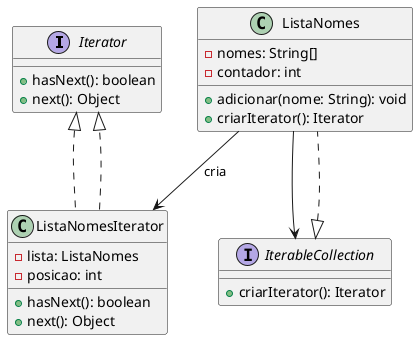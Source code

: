 @startuml
interface Iterator {
  + hasNext(): boolean
  + next(): Object
}

interface IterableCollection {
  + criarIterator(): Iterator
}

class ListaNomes implements IterableCollection {
  - nomes: String[]
  - contador: int
  + adicionar(nome: String): void
  + criarIterator(): Iterator
}

class ListaNomesIterator implements Iterator {
  - lista: ListaNomes
  - posicao: int
  + hasNext(): boolean
  + next(): Object
}

ListaNomes --> IterableCollection
ListaNomesIterator ..|> Iterator
ListaNomes --> ListaNomesIterator : cria
@enduml